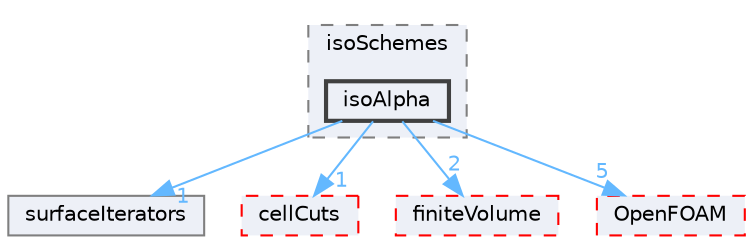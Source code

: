 digraph "src/transportModels/geometricVoF/reconstructionSchemes/isoSchemes/isoAlpha"
{
 // LATEX_PDF_SIZE
  bgcolor="transparent";
  edge [fontname=Helvetica,fontsize=10,labelfontname=Helvetica,labelfontsize=10];
  node [fontname=Helvetica,fontsize=10,shape=box,height=0.2,width=0.4];
  compound=true
  subgraph clusterdir_e10bbce8637bba5c837c5af501427c05 {
    graph [ bgcolor="#edf0f7", pencolor="grey50", label="isoSchemes", fontname=Helvetica,fontsize=10 style="filled,dashed", URL="dir_e10bbce8637bba5c837c5af501427c05.html",tooltip=""]
  dir_3024c59d08202875f1aea91056a76cb6 [label="isoAlpha", fillcolor="#edf0f7", color="grey25", style="filled,bold", URL="dir_3024c59d08202875f1aea91056a76cb6.html",tooltip=""];
  }
  dir_66f166e792c2386ec4ffa9653f388b91 [label="surfaceIterators", fillcolor="#edf0f7", color="grey50", style="filled", URL="dir_66f166e792c2386ec4ffa9653f388b91.html",tooltip=""];
  dir_8eaebc1626428febf84ee09c80f98a6e [label="cellCuts", fillcolor="#edf0f7", color="red", style="filled,dashed", URL="dir_8eaebc1626428febf84ee09c80f98a6e.html",tooltip=""];
  dir_9bd15774b555cf7259a6fa18f99fe99b [label="finiteVolume", fillcolor="#edf0f7", color="red", style="filled,dashed", URL="dir_9bd15774b555cf7259a6fa18f99fe99b.html",tooltip=""];
  dir_c5473ff19b20e6ec4dfe5c310b3778a8 [label="OpenFOAM", fillcolor="#edf0f7", color="red", style="filled,dashed", URL="dir_c5473ff19b20e6ec4dfe5c310b3778a8.html",tooltip=""];
  dir_3024c59d08202875f1aea91056a76cb6->dir_66f166e792c2386ec4ffa9653f388b91 [headlabel="1", labeldistance=1.5 headhref="dir_001976_003851.html" href="dir_001976_003851.html" color="steelblue1" fontcolor="steelblue1"];
  dir_3024c59d08202875f1aea91056a76cb6->dir_8eaebc1626428febf84ee09c80f98a6e [headlabel="1", labeldistance=1.5 headhref="dir_001976_000418.html" href="dir_001976_000418.html" color="steelblue1" fontcolor="steelblue1"];
  dir_3024c59d08202875f1aea91056a76cb6->dir_9bd15774b555cf7259a6fa18f99fe99b [headlabel="2", labeldistance=1.5 headhref="dir_001976_001387.html" href="dir_001976_001387.html" color="steelblue1" fontcolor="steelblue1"];
  dir_3024c59d08202875f1aea91056a76cb6->dir_c5473ff19b20e6ec4dfe5c310b3778a8 [headlabel="5", labeldistance=1.5 headhref="dir_001976_002695.html" href="dir_001976_002695.html" color="steelblue1" fontcolor="steelblue1"];
}
